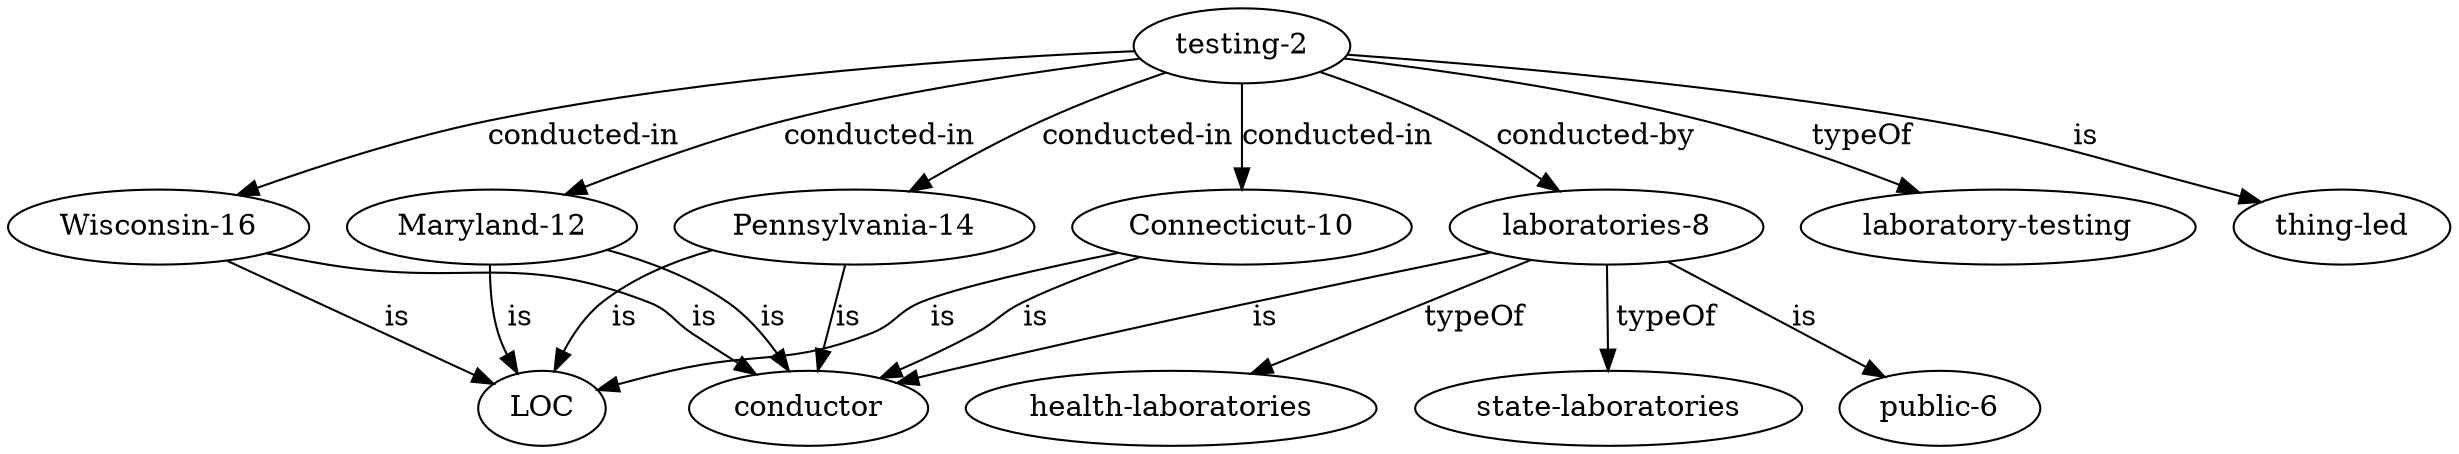 digraph sample {
"Pennsylvania-14" -> "conductor" [ label = "is" ];
"Connecticut-10" -> "conductor" [ label = "is" ];
"Maryland-12" -> "LOC" [ label = " is " ];
"Maryland-12" -> "conductor" [ label = "is" ];
"testing-2" -> "Maryland-12" [ label = "conducted-in" ];
"testing-2" -> "laboratory-testing" [ label = " typeOf " ];
"laboratories-8" -> "conductor" [ label = "is" ];
"Wisconsin-16" -> "conductor" [ label = "is" ];
"testing-2" -> "Connecticut-10" [ label = "conducted-in" ];
"Connecticut-10" -> "LOC" [ label = " is " ];
"laboratories-8" -> "health-laboratories" [ label = " typeOf " ];
"testing-2" -> "laboratories-8" [ label = "conducted-by" ];
"testing-2" -> "Pennsylvania-14" [ label = "conducted-in" ];
"laboratories-8" -> "state-laboratories" [ label = " typeOf " ];
"Pennsylvania-14" -> "LOC" [ label = " is " ];
"Wisconsin-16" -> "LOC" [ label = " is " ];
"testing-2" -> "Wisconsin-16" [ label = "conducted-in" ];
"laboratories-8" -> "public-6" [ label = "is" ];
"testing-2" -> "thing-led" [ label = "is" ];
}
digraph sample {
"taken-25" -> "A3" [ label = " is " ];
"state-5" -> "53-21" [ label = "isolated-from" ];
"Connecticut-10" -> "53-21" [ label = "isolated-from" ];
"Connecticut-10" -> "salmonellae-19" [ label = "isolated-object" ];
"health-7" -> "entity-causing-isolation" [ label = " is " ];
"public-6" -> "entity-causing-isolation" [ label = " is " ];
"conducted-3" -> "salmonellae-19" [ label = "isolated-object" ];
"Pennsylvania-14" -> "entity-causing-isolation" [ label = " is " ];
"53-21" -> "samples-24" [ label = "of" ];
"laboratories-8" -> "entity-causing-isolation" [ label = " is " ];
"salmonellae-19" -> "entity-isolated" [ label = "is" ];
"53-21" -> "A3" [ label = "is" ];
"product-43" -> "A3" [ label = " is " ];
"samples-24" -> "55-23" [ label = "number" ];
"implicated-40" -> "A3" [ label = " is " ];
"testing-2" -> "salmonellae-19" [ label = "isolated-object" ];
"Pennsylvania-14" -> "salmonellae-19" [ label = "isolated-object" ];
"health-7" -> "salmonellae-19" [ label = "isolated-object" ];
"Wisconsin-16" -> "53-21" [ label = "isolated-from" ];
"health-7" -> "53-21" [ label = "isolated-from" ];
"scrape-41" -> "A3" [ label = " is " ];
"Maryland-12" -> "entity-causing-isolation" [ label = " is " ];
"state-5" -> "salmonellae-19" [ label = "isolated-object" ];
"intact-27" -> "A3" [ label = " is " ];
"fin-32" -> "A3" [ label = " is " ];
"packages-28" -> "A3" [ label = " is " ];
"Pennsylvania-14" -> "53-21" [ label = "isolated-from" ];
"public-6" -> "53-21" [ label = "isolated-from" ];
"Wisconsin-16" -> "salmonellae-19" [ label = "isolated-object" ];
"state-5" -> "entity-causing-isolation" [ label = " is " ];
"laboratories-8" -> "salmonellae-19" [ label = "isolated-object" ];
"prepared-37" -> "A3" [ label = " is " ];
"laboratories-8" -> "53-21" [ label = "isolated-from" ];
"Maryland-12" -> "53-21" [ label = "isolated-from" ];
"sushi-36" -> "A3" [ label = " is " ];
"Connecticut-10" -> "entity-causing-isolation" [ label = " is " ];
"Wisconsin-16" -> "entity-causing-isolation" [ label = " is " ];
"tuna-42" -> "A3" [ label = " is " ];
"testing-2" -> "entity-causing-isolation" [ label = "is" ];
"testing-2" -> "laboratory-testing" [ label = " typeOf " ];
"yellow-31" -> "A3" [ label = " is " ];
"conducted-3" -> "entity-causing-isolation" [ label = " is " ];
"conducted-3" -> "53-21" [ label = "isolated-from" ];
"tuna-33" -> "A3" [ label = " is " ];
"scrape-34" -> "A3" [ label = " is " ];
"Maryland-12" -> "salmonellae-19" [ label = "isolated-object" ];
"public-6" -> "salmonellae-19" [ label = "isolated-object" ];
"frozen-30" -> "A3" [ label = " is " ];
"testing-2" -> "53-21" [ label = "isolated-from" ];
}
digraph sample {
"53-21" -> "packages-28" [ label = "taken-from" ];
"packages-28" -> "entity-taken-from" [ label = " is " ];
"53-21" -> "sushi-36" [ label = "taken-from" ];
"samples-24" -> "55-23" [ label = "number" ];
"scrape-34" -> "yellow-31" [ label = "is" ];
"packages-28" -> "intact-27" [ label = "is" ];
"scrape-34" -> "fin-tuna-scrape" [ label = " typeOf " ];
"packages-28" -> "scrape-34" [ label = "of" ];
"scrape-34" -> "frozen-30" [ label = "is" ];
"53-21" -> "samples-24" [ label = "of" ];
}
digraph sample {
"sushi-36" -> "product-43" [ label = "prepared-with" ];
"sushi-36" -> "creation" [ label = "is" ];
"product-43" -> "scrape-tuna-product" [ label = " typeOf " ];
}
digraph sample {
"product-43" -> "thing-implicated" [ label = "is" ];
"product-43" -> "implicated-40" [ label = "is" ];
"product-43" -> "scrape-tuna-product" [ label = " typeOf " ];
}
